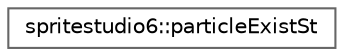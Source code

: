 digraph "Graphical Class Hierarchy"
{
 // LATEX_PDF_SIZE
  bgcolor="transparent";
  edge [fontname=Helvetica,fontsize=10,labelfontname=Helvetica,labelfontsize=10];
  node [fontname=Helvetica,fontsize=10,shape=box,height=0.2,width=0.4];
  rankdir="LR";
  Node0 [id="Node000000",label="spritestudio6::particleExistSt",height=0.2,width=0.4,color="grey40", fillcolor="white", style="filled",URL="$structspritestudio6_1_1particle_exist_st.html",tooltip=" "];
}
